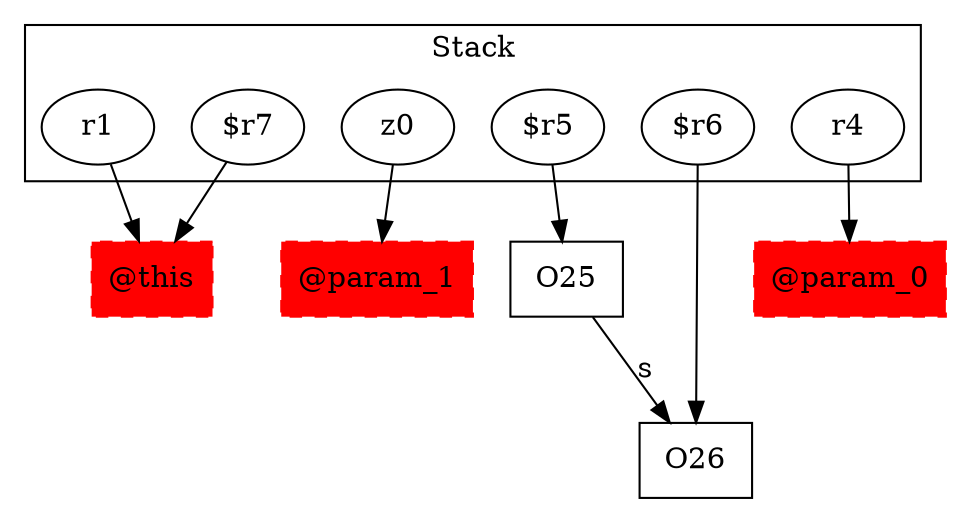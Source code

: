 digraph sample {
  rankDir="LR";
  subgraph cluster_0 {
    label="Stack"
    "r1"; "$r7"; "z0"; "$r5"; "$r6"; "r4"; 
  }
  "r1" -> { "@this"[shape=box]};
  "$r7" -> { "@this"[shape=box]};
  "z0" -> { "@param_1"[shape=box]};
  "$r5" -> { O25[shape=box]};
  "$r6" -> { O26[shape=box]};
  "r4" -> { "@param_0"[shape=box]};
  O25 -> O26[label="s", weight="0.2"]
  "@this"[shape=box, style="filled,dashed"];
  "@param_0"[shape=box, style="filled,dashed"];
  "@param_1"[shape=box, style="filled,dashed"];
  "@this"[color="red"];
  "@param_0"[color="red"];
  "@param_1"[color="red"];
}
